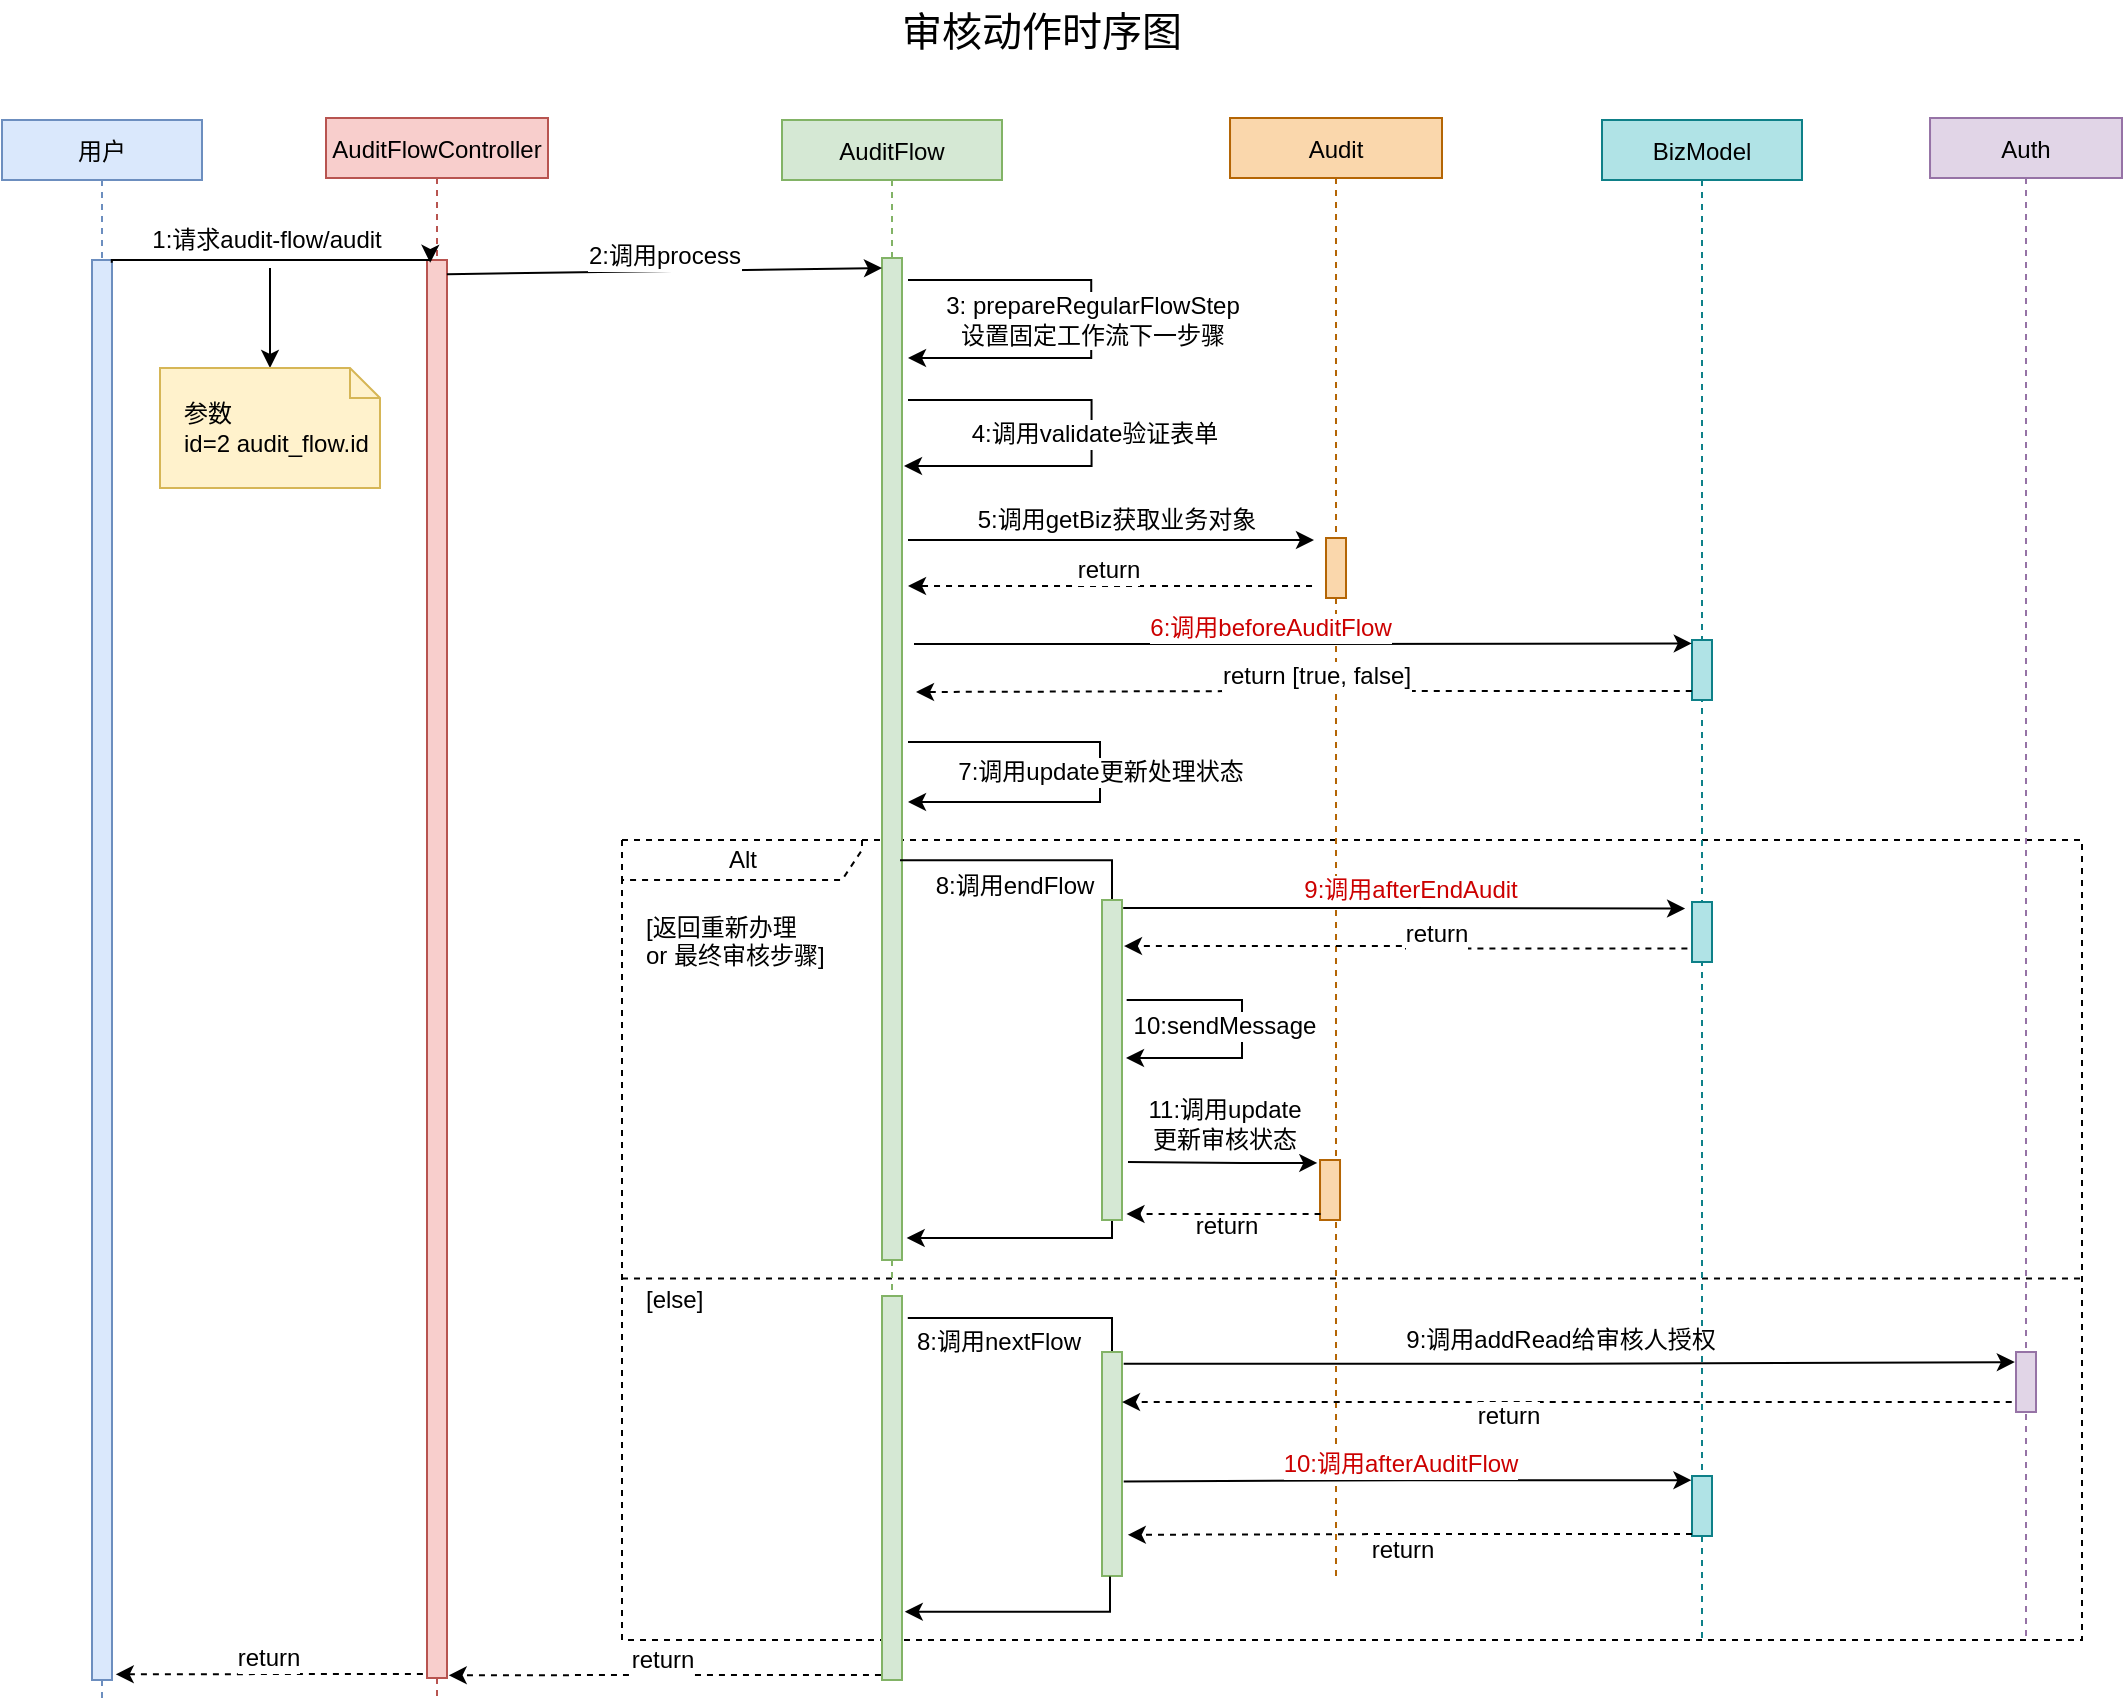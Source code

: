 <mxfile version="17.1.1" type="github">
  <diagram id="kgpKYQtTHZ0yAKxKKP6v" name="Page-1">
    <mxGraphModel dx="1371" dy="760" grid="1" gridSize="10" guides="1" tooltips="1" connect="1" arrows="1" fold="1" page="0" pageScale="1" pageWidth="850" pageHeight="1100" math="0" shadow="0">
      <root>
        <mxCell id="0" />
        <mxCell id="1" parent="0" />
        <mxCell id="dZdCZMXzPsB4hyAAzNsY-88" value="Alt" style="shape=umlFrame;tabWidth=110;tabHeight=30;tabPosition=left;html=1;boundedLbl=1;labelInHeader=1;width=120;height=20;shadow=0;dashed=1;labelBackgroundColor=none;labelBorderColor=none;fontSize=12;fontColor=default;fillColor=none;" vertex="1" parent="1">
          <mxGeometry x="340" y="450" width="730" height="400" as="geometry" />
        </mxCell>
        <mxCell id="dZdCZMXzPsB4hyAAzNsY-89" value="[返回重新办理&#xa;or 最终审核步骤]" style="text;shadow=0;dashed=1;labelBackgroundColor=none;labelBorderColor=none;fontSize=12;fontColor=default;fillColor=none;" vertex="1" parent="dZdCZMXzPsB4hyAAzNsY-88">
          <mxGeometry width="100" height="20" relative="1" as="geometry">
            <mxPoint x="10" y="30" as="offset" />
          </mxGeometry>
        </mxCell>
        <mxCell id="dZdCZMXzPsB4hyAAzNsY-90" value="" style="line;strokeWidth=1;dashed=1;labelPosition=center;verticalLabelPosition=bottom;align=left;verticalAlign=top;spacingLeft=20;spacingTop=15;shadow=0;labelBackgroundColor=none;labelBorderColor=none;fontSize=12;fontColor=default;fillColor=none;" vertex="1" parent="dZdCZMXzPsB4hyAAzNsY-88">
          <mxGeometry y="211.282" width="730" height="16" as="geometry" />
        </mxCell>
        <mxCell id="dZdCZMXzPsB4hyAAzNsY-94" value="[else]" style="text;shadow=0;dashed=1;labelBackgroundColor=none;labelBorderColor=none;fontSize=12;fontColor=default;fillColor=none;" vertex="1" parent="dZdCZMXzPsB4hyAAzNsY-88">
          <mxGeometry x="10" y="216" width="40" height="28.571" as="geometry" />
        </mxCell>
        <mxCell id="3nuBFxr9cyL0pnOWT2aG-1" value="用户" style="shape=umlLifeline;perimeter=lifelinePerimeter;container=1;collapsible=0;recursiveResize=0;rounded=0;shadow=0;strokeWidth=1;size=30;fillColor=#dae8fc;strokeColor=#6c8ebf;" parent="1" vertex="1">
          <mxGeometry x="30" y="90" width="100" height="790" as="geometry" />
        </mxCell>
        <mxCell id="3nuBFxr9cyL0pnOWT2aG-2" value="" style="points=[];perimeter=orthogonalPerimeter;rounded=0;shadow=0;strokeWidth=1;fillColor=#dae8fc;strokeColor=#6c8ebf;" parent="3nuBFxr9cyL0pnOWT2aG-1" vertex="1">
          <mxGeometry x="45" y="70" width="10" height="710" as="geometry" />
        </mxCell>
        <mxCell id="IcvptjWAVI7fcsek88gY-1" value="AuditFlowController" style="shape=umlLifeline;perimeter=lifelinePerimeter;container=1;collapsible=0;recursiveResize=0;rounded=0;shadow=0;strokeWidth=1;size=30;fillColor=#f8cecc;strokeColor=#b85450;" parent="1" vertex="1">
          <mxGeometry x="192" y="89" width="111" height="790" as="geometry" />
        </mxCell>
        <mxCell id="IcvptjWAVI7fcsek88gY-2" value="" style="points=[];perimeter=orthogonalPerimeter;rounded=0;shadow=0;strokeWidth=1;fillColor=#f8cecc;strokeColor=#b85450;" parent="IcvptjWAVI7fcsek88gY-1" vertex="1">
          <mxGeometry x="50.5" y="71" width="10" height="709" as="geometry" />
        </mxCell>
        <mxCell id="IcvptjWAVI7fcsek88gY-6" value="Audit" style="shape=umlLifeline;perimeter=lifelinePerimeter;container=1;collapsible=0;recursiveResize=0;rounded=0;shadow=0;strokeWidth=1;size=30;fillColor=#fad7ac;strokeColor=#b46504;" parent="1" vertex="1">
          <mxGeometry x="644.01" y="89" width="105.99" height="731" as="geometry" />
        </mxCell>
        <mxCell id="IcvptjWAVI7fcsek88gY-63" value="" style="points=[];perimeter=orthogonalPerimeter;rounded=0;shadow=0;strokeWidth=1;fillColor=#fad7ac;strokeColor=#b46504;" parent="IcvptjWAVI7fcsek88gY-6" vertex="1">
          <mxGeometry x="47.99" y="210" width="10" height="30" as="geometry" />
        </mxCell>
        <mxCell id="dZdCZMXzPsB4hyAAzNsY-63" value="" style="points=[];perimeter=orthogonalPerimeter;rounded=0;shadow=0;strokeWidth=1;fillColor=#fad7ac;strokeColor=#b46504;" vertex="1" parent="IcvptjWAVI7fcsek88gY-6">
          <mxGeometry x="45" y="521" width="10" height="30" as="geometry" />
        </mxCell>
        <mxCell id="IcvptjWAVI7fcsek88gY-9" value="Auth" style="shape=umlLifeline;perimeter=lifelinePerimeter;container=1;collapsible=0;recursiveResize=0;rounded=0;shadow=0;strokeWidth=1;size=30;fillColor=#e1d5e7;strokeColor=#9673a6;" parent="1" vertex="1">
          <mxGeometry x="994.01" y="89" width="95.99" height="761" as="geometry" />
        </mxCell>
        <mxCell id="IcvptjWAVI7fcsek88gY-10" value="" style="points=[];perimeter=orthogonalPerimeter;rounded=0;shadow=0;strokeWidth=1;fillColor=#e1d5e7;strokeColor=#9673a6;" parent="IcvptjWAVI7fcsek88gY-9" vertex="1">
          <mxGeometry x="42.99" y="617" width="10" height="30" as="geometry" />
        </mxCell>
        <mxCell id="IcvptjWAVI7fcsek88gY-14" style="edgeStyle=orthogonalEdgeStyle;rounded=0;orthogonalLoop=1;jettySize=auto;html=1;exitX=0.986;exitY=0.002;exitDx=0;exitDy=0;exitPerimeter=0;entryX=0.159;entryY=0.002;entryDx=0;entryDy=0;entryPerimeter=0;" parent="1" source="3nuBFxr9cyL0pnOWT2aG-2" target="IcvptjWAVI7fcsek88gY-2" edge="1">
          <mxGeometry relative="1" as="geometry">
            <Array as="points">
              <mxPoint x="160" y="160" />
              <mxPoint x="160" y="160" />
            </Array>
          </mxGeometry>
        </mxCell>
        <mxCell id="IcvptjWAVI7fcsek88gY-15" value="1:请求audit-flow/audit" style="edgeLabel;html=1;align=center;verticalAlign=middle;resizable=0;points=[];fontSize=12;" parent="IcvptjWAVI7fcsek88gY-14" vertex="1" connectable="0">
          <mxGeometry x="-0.079" y="1" relative="1" as="geometry">
            <mxPoint x="4" y="-9" as="offset" />
          </mxGeometry>
        </mxCell>
        <mxCell id="IcvptjWAVI7fcsek88gY-18" style="edgeStyle=orthogonalEdgeStyle;rounded=0;orthogonalLoop=1;jettySize=auto;html=1;fontSize=14;endArrow=none;endFill=0;startArrow=classic;startFill=1;" parent="1" edge="1">
          <mxGeometry relative="1" as="geometry">
            <mxPoint x="164" y="164" as="targetPoint" />
            <mxPoint x="164" y="214" as="sourcePoint" />
          </mxGeometry>
        </mxCell>
        <mxCell id="IcvptjWAVI7fcsek88gY-17" value="参数&lt;br&gt;id=2 audit_flow.id" style="shape=note;size=15;align=left;spacingLeft=10;html=1;whiteSpace=wrap;fillColor=#fff2cc;strokeColor=#d6b656;" parent="1" vertex="1">
          <mxGeometry x="109" y="214" width="110" height="60" as="geometry" />
        </mxCell>
        <mxCell id="IcvptjWAVI7fcsek88gY-24" value="BizModel" style="shape=umlLifeline;perimeter=lifelinePerimeter;container=1;collapsible=0;recursiveResize=0;rounded=0;shadow=0;strokeWidth=1;size=30;fillColor=#b0e3e6;strokeColor=#0e8088;" parent="1" vertex="1">
          <mxGeometry x="830" y="90" width="100" height="760" as="geometry" />
        </mxCell>
        <mxCell id="IcvptjWAVI7fcsek88gY-25" value="" style="points=[];perimeter=orthogonalPerimeter;rounded=0;shadow=0;strokeWidth=1;fillColor=#b0e3e6;strokeColor=#0e8088;" parent="IcvptjWAVI7fcsek88gY-24" vertex="1">
          <mxGeometry x="45" y="260" width="10" height="30" as="geometry" />
        </mxCell>
        <mxCell id="dZdCZMXzPsB4hyAAzNsY-56" value="" style="points=[];perimeter=orthogonalPerimeter;rounded=0;shadow=0;strokeWidth=1;fillColor=#b0e3e6;strokeColor=#0e8088;" vertex="1" parent="IcvptjWAVI7fcsek88gY-24">
          <mxGeometry x="45" y="391" width="10" height="30" as="geometry" />
        </mxCell>
        <mxCell id="dZdCZMXzPsB4hyAAzNsY-71" value="" style="points=[];perimeter=orthogonalPerimeter;rounded=0;shadow=0;strokeWidth=1;fillColor=#b0e3e6;strokeColor=#0e8088;" vertex="1" parent="IcvptjWAVI7fcsek88gY-24">
          <mxGeometry x="45" y="678" width="10" height="30" as="geometry" />
        </mxCell>
        <mxCell id="IcvptjWAVI7fcsek88gY-50" style="edgeStyle=elbowEdgeStyle;rounded=0;orthogonalLoop=1;jettySize=auto;html=1;entryX=-0.059;entryY=0.168;entryDx=0;entryDy=0;entryPerimeter=0;labelBackgroundColor=#B9E0A5;fontSize=12;fontColor=default;startArrow=none;startFill=0;endArrow=classic;endFill=1;exitX=1.085;exitY=0.053;exitDx=0;exitDy=0;exitPerimeter=0;" parent="1" source="dZdCZMXzPsB4hyAAzNsY-45" target="IcvptjWAVI7fcsek88gY-10" edge="1">
          <mxGeometry relative="1" as="geometry">
            <mxPoint x="810.94" y="698" as="sourcePoint" />
            <mxPoint x="923.95" y="697.69" as="targetPoint" />
          </mxGeometry>
        </mxCell>
        <mxCell id="IcvptjWAVI7fcsek88gY-51" value="9:调用addRead给审核人授权" style="edgeLabel;html=1;align=center;verticalAlign=middle;resizable=0;points=[];fontSize=12;fontColor=default;" parent="IcvptjWAVI7fcsek88gY-50" vertex="1" connectable="0">
          <mxGeometry x="-0.114" relative="1" as="geometry">
            <mxPoint x="20" y="-12" as="offset" />
          </mxGeometry>
        </mxCell>
        <mxCell id="dZdCZMXzPsB4hyAAzNsY-11" value="AuditFlow" style="shape=umlLifeline;perimeter=lifelinePerimeter;container=1;collapsible=0;recursiveResize=0;rounded=0;shadow=0;strokeWidth=1;size=30;fillColor=#d5e8d4;strokeColor=#82b366;" vertex="1" parent="1">
          <mxGeometry x="420" y="90" width="110" height="780" as="geometry" />
        </mxCell>
        <mxCell id="dZdCZMXzPsB4hyAAzNsY-12" value="" style="points=[];perimeter=orthogonalPerimeter;rounded=0;shadow=0;strokeWidth=1;fillColor=#d5e8d4;strokeColor=#82b366;" vertex="1" parent="dZdCZMXzPsB4hyAAzNsY-11">
          <mxGeometry x="50" y="69" width="10" height="501" as="geometry" />
        </mxCell>
        <mxCell id="dZdCZMXzPsB4hyAAzNsY-16" value="3: prepareRegularFlowStep&lt;br&gt;设置固定工作流下一步骤" style="edgeStyle=elbowEdgeStyle;rounded=0;orthogonalLoop=1;jettySize=auto;html=1;fontSize=12;fontColor=default;startArrow=classic;startFill=1;endArrow=none;endFill=0;elbow=horizontal;" edge="1" parent="dZdCZMXzPsB4hyAAzNsY-11">
          <mxGeometry relative="1" as="geometry">
            <mxPoint x="63" y="80" as="targetPoint" />
            <mxPoint x="63" y="119" as="sourcePoint" />
            <Array as="points">
              <mxPoint x="154.61" y="107.09" />
              <mxPoint x="124.33" y="87.09" />
              <mxPoint x="124.33" y="87.09" />
            </Array>
          </mxGeometry>
        </mxCell>
        <mxCell id="dZdCZMXzPsB4hyAAzNsY-17" value="7:调用update更新处理状态" style="endArrow=classic;html=1;rounded=0;fontSize=12;fontColor=default;" edge="1" parent="dZdCZMXzPsB4hyAAzNsY-11">
          <mxGeometry width="50" height="50" relative="1" as="geometry">
            <mxPoint x="63.0" y="311" as="sourcePoint" />
            <mxPoint x="63.0" y="341" as="targetPoint" />
            <Array as="points">
              <mxPoint x="159.0" y="311" />
              <mxPoint x="159.0" y="341" />
            </Array>
          </mxGeometry>
        </mxCell>
        <mxCell id="dZdCZMXzPsB4hyAAzNsY-28" value="4:调用validate验证表单" style="edgeStyle=elbowEdgeStyle;rounded=0;orthogonalLoop=1;jettySize=auto;html=1;fontSize=12;fontColor=default;startArrow=classic;startFill=1;endArrow=none;endFill=0;elbow=horizontal;" edge="1" parent="dZdCZMXzPsB4hyAAzNsY-11">
          <mxGeometry x="0.007" y="-1" relative="1" as="geometry">
            <mxPoint x="63" y="140" as="targetPoint" />
            <mxPoint x="61" y="173" as="sourcePoint" />
            <Array as="points">
              <mxPoint x="154.78" y="167.09" />
              <mxPoint x="124.5" y="147.09" />
              <mxPoint x="124.5" y="147.09" />
            </Array>
            <mxPoint as="offset" />
          </mxGeometry>
        </mxCell>
        <mxCell id="dZdCZMXzPsB4hyAAzNsY-69" value="" style="points=[];perimeter=orthogonalPerimeter;rounded=0;shadow=0;strokeWidth=1;fillColor=#d5e8d4;strokeColor=#82b366;" vertex="1" parent="dZdCZMXzPsB4hyAAzNsY-11">
          <mxGeometry x="50" y="588" width="10" height="192" as="geometry" />
        </mxCell>
        <mxCell id="dZdCZMXzPsB4hyAAzNsY-21" style="edgeStyle=elbowEdgeStyle;rounded=0;orthogonalLoop=1;jettySize=auto;html=1;dashed=1;labelBackgroundColor=none;fontSize=12;fontColor=#CC0000;startArrow=none;startFill=0;endArrow=classic;endFill=1;strokeColor=none;strokeWidth=2;" edge="1" parent="1" source="IcvptjWAVI7fcsek88gY-2">
          <mxGeometry relative="1" as="geometry">
            <mxPoint x="315.207" y="410.0" as="targetPoint" />
          </mxGeometry>
        </mxCell>
        <mxCell id="dZdCZMXzPsB4hyAAzNsY-23" value="调用process" style="endArrow=classic;html=1;rounded=0;labelBackgroundColor=none;fontSize=12;fontColor=none;strokeColor=#000000;strokeWidth=1;exitX=0.995;exitY=0.01;exitDx=0;exitDy=0;exitPerimeter=0;noLabel=1;" edge="1" parent="1" source="IcvptjWAVI7fcsek88gY-2">
          <mxGeometry width="50" height="50" relative="1" as="geometry">
            <mxPoint x="443" y="285" as="sourcePoint" />
            <mxPoint x="470" y="164" as="targetPoint" />
          </mxGeometry>
        </mxCell>
        <mxCell id="dZdCZMXzPsB4hyAAzNsY-25" value="2:调用process" style="edgeLabel;html=1;align=center;verticalAlign=middle;resizable=0;points=[];fontSize=12;fontColor=default;" vertex="1" connectable="0" parent="dZdCZMXzPsB4hyAAzNsY-23">
          <mxGeometry x="-0.008" y="-1" relative="1" as="geometry">
            <mxPoint y="-9" as="offset" />
          </mxGeometry>
        </mxCell>
        <mxCell id="dZdCZMXzPsB4hyAAzNsY-35" value="" style="endArrow=classic;html=1;rounded=0;labelBackgroundColor=none;fontSize=12;fontColor=default;strokeColor=#000000;strokeWidth=1;" edge="1" parent="1">
          <mxGeometry width="50" height="50" relative="1" as="geometry">
            <mxPoint x="483" y="300" as="sourcePoint" />
            <mxPoint x="686" y="300" as="targetPoint" />
          </mxGeometry>
        </mxCell>
        <mxCell id="dZdCZMXzPsB4hyAAzNsY-36" value="5:调用getBiz获取业务对象" style="edgeLabel;html=1;align=center;verticalAlign=middle;resizable=0;points=[];fontSize=12;fontColor=default;" vertex="1" connectable="0" parent="dZdCZMXzPsB4hyAAzNsY-35">
          <mxGeometry x="-0.048" relative="1" as="geometry">
            <mxPoint x="7" y="-10" as="offset" />
          </mxGeometry>
        </mxCell>
        <mxCell id="dZdCZMXzPsB4hyAAzNsY-37" style="edgeStyle=elbowEdgeStyle;rounded=0;orthogonalLoop=1;jettySize=auto;html=1;labelBackgroundColor=none;fontSize=12;fontColor=default;startArrow=none;startFill=0;endArrow=classic;endFill=1;strokeColor=#000000;strokeWidth=1;dashed=1;" edge="1" parent="1">
          <mxGeometry relative="1" as="geometry">
            <mxPoint x="685.01" y="323" as="sourcePoint" />
            <mxPoint x="483" y="323" as="targetPoint" />
          </mxGeometry>
        </mxCell>
        <mxCell id="dZdCZMXzPsB4hyAAzNsY-38" value="return" style="edgeLabel;html=1;align=center;verticalAlign=middle;resizable=0;points=[];fontSize=12;fontColor=default;" vertex="1" connectable="0" parent="dZdCZMXzPsB4hyAAzNsY-37">
          <mxGeometry x="-0.078" y="1" relative="1" as="geometry">
            <mxPoint x="-9" y="-9" as="offset" />
          </mxGeometry>
        </mxCell>
        <mxCell id="dZdCZMXzPsB4hyAAzNsY-39" style="edgeStyle=elbowEdgeStyle;rounded=0;orthogonalLoop=1;jettySize=auto;html=1;labelBackgroundColor=none;fontSize=12;fontColor=default;startArrow=none;startFill=0;endArrow=classic;endFill=1;strokeColor=#000000;strokeWidth=1;entryX=-0.011;entryY=0.058;entryDx=0;entryDy=0;entryPerimeter=0;" edge="1" parent="1" target="IcvptjWAVI7fcsek88gY-25">
          <mxGeometry relative="1" as="geometry">
            <mxPoint x="486" y="352" as="sourcePoint" />
            <mxPoint x="870" y="350" as="targetPoint" />
          </mxGeometry>
        </mxCell>
        <mxCell id="dZdCZMXzPsB4hyAAzNsY-40" value="6:调用beforeAuditFlow" style="edgeLabel;html=1;align=center;verticalAlign=middle;resizable=0;points=[];fontSize=12;fontColor=#CC0000;" vertex="1" connectable="0" parent="dZdCZMXzPsB4hyAAzNsY-39">
          <mxGeometry x="-0.085" y="-1" relative="1" as="geometry">
            <mxPoint y="-9" as="offset" />
          </mxGeometry>
        </mxCell>
        <mxCell id="dZdCZMXzPsB4hyAAzNsY-41" style="edgeStyle=elbowEdgeStyle;rounded=0;orthogonalLoop=1;jettySize=auto;html=1;labelBackgroundColor=none;fontSize=12;fontColor=default;startArrow=none;startFill=0;endArrow=classic;endFill=1;strokeColor=#000000;strokeWidth=1;dashed=1;exitX=-0.011;exitY=0.848;exitDx=0;exitDy=0;exitPerimeter=0;" edge="1" parent="1" source="IcvptjWAVI7fcsek88gY-25">
          <mxGeometry relative="1" as="geometry">
            <mxPoint x="870" y="370" as="sourcePoint" />
            <mxPoint x="487" y="376" as="targetPoint" />
          </mxGeometry>
        </mxCell>
        <mxCell id="dZdCZMXzPsB4hyAAzNsY-42" value="return [true, false]" style="edgeLabel;html=1;align=center;verticalAlign=middle;resizable=0;points=[];fontSize=12;fontColor=default;" vertex="1" connectable="0" parent="dZdCZMXzPsB4hyAAzNsY-41">
          <mxGeometry x="-0.078" y="1" relative="1" as="geometry">
            <mxPoint x="-9" y="-9" as="offset" />
          </mxGeometry>
        </mxCell>
        <mxCell id="dZdCZMXzPsB4hyAAzNsY-49" style="edgeStyle=elbowEdgeStyle;rounded=0;orthogonalLoop=1;jettySize=auto;html=1;entryX=1.289;entryY=0.057;entryDx=0;entryDy=0;entryPerimeter=0;labelBackgroundColor=none;fontSize=12;fontColor=default;startArrow=none;startFill=0;endArrow=none;endFill=0;strokeColor=#000000;strokeWidth=1;" edge="1" parent="1" source="dZdCZMXzPsB4hyAAzNsY-45" target="dZdCZMXzPsB4hyAAzNsY-69">
          <mxGeometry relative="1" as="geometry">
            <mxPoint x="485" y="686.225" as="targetPoint" />
            <Array as="points">
              <mxPoint x="585" y="708" />
            </Array>
          </mxGeometry>
        </mxCell>
        <mxCell id="dZdCZMXzPsB4hyAAzNsY-51" value="8:调用nextFlow" style="edgeLabel;html=1;align=center;verticalAlign=middle;resizable=0;points=[];fontSize=12;fontColor=default;" vertex="1" connectable="0" parent="dZdCZMXzPsB4hyAAzNsY-49">
          <mxGeometry x="0.544" y="1" relative="1" as="geometry">
            <mxPoint x="18" y="11" as="offset" />
          </mxGeometry>
        </mxCell>
        <mxCell id="dZdCZMXzPsB4hyAAzNsY-45" value="" style="points=[];perimeter=orthogonalPerimeter;rounded=0;shadow=0;strokeWidth=1;fillColor=#d5e8d4;strokeColor=#82b366;" vertex="1" parent="1">
          <mxGeometry x="580" y="706" width="10" height="112" as="geometry" />
        </mxCell>
        <mxCell id="dZdCZMXzPsB4hyAAzNsY-48" style="edgeStyle=elbowEdgeStyle;rounded=0;orthogonalLoop=1;jettySize=auto;html=1;entryX=0.57;entryY=-0.005;entryDx=0;entryDy=0;entryPerimeter=0;labelBackgroundColor=none;fontSize=12;fontColor=default;startArrow=none;startFill=0;endArrow=classic;endFill=1;strokeColor=#000000;strokeWidth=1;" edge="1" parent="1" source="dZdCZMXzPsB4hyAAzNsY-45" target="dZdCZMXzPsB4hyAAzNsY-45">
          <mxGeometry relative="1" as="geometry" />
        </mxCell>
        <mxCell id="dZdCZMXzPsB4hyAAzNsY-54" style="edgeStyle=elbowEdgeStyle;rounded=0;orthogonalLoop=1;jettySize=auto;html=1;labelBackgroundColor=none;fontSize=12;fontColor=default;startArrow=none;startFill=0;endArrow=none;endFill=0;strokeColor=#000000;strokeWidth=1;entryX=0.9;entryY=0.601;entryDx=0;entryDy=0;entryPerimeter=0;" edge="1" parent="1" source="dZdCZMXzPsB4hyAAzNsY-52" target="dZdCZMXzPsB4hyAAzNsY-12">
          <mxGeometry relative="1" as="geometry">
            <mxPoint x="490" y="480" as="targetPoint" />
            <Array as="points">
              <mxPoint x="585" y="450" />
            </Array>
          </mxGeometry>
        </mxCell>
        <mxCell id="dZdCZMXzPsB4hyAAzNsY-55" value="8:调用endFlow" style="edgeLabel;html=1;align=center;verticalAlign=middle;resizable=0;points=[];fontSize=12;fontColor=default;" vertex="1" connectable="0" parent="dZdCZMXzPsB4hyAAzNsY-54">
          <mxGeometry x="0.076" relative="1" as="geometry">
            <mxPoint x="-2" y="13" as="offset" />
          </mxGeometry>
        </mxCell>
        <mxCell id="dZdCZMXzPsB4hyAAzNsY-57" style="edgeStyle=elbowEdgeStyle;rounded=0;orthogonalLoop=1;jettySize=auto;html=1;entryX=-0.344;entryY=0.11;entryDx=0;entryDy=0;entryPerimeter=0;labelBackgroundColor=none;fontSize=12;fontColor=default;startArrow=none;startFill=0;endArrow=classic;endFill=1;strokeColor=#000000;strokeWidth=1;exitX=1.06;exitY=0.025;exitDx=0;exitDy=0;exitPerimeter=0;elbow=horizontal;" edge="1" parent="1" source="dZdCZMXzPsB4hyAAzNsY-52" target="dZdCZMXzPsB4hyAAzNsY-56">
          <mxGeometry relative="1" as="geometry" />
        </mxCell>
        <mxCell id="dZdCZMXzPsB4hyAAzNsY-58" value="9:调用afterEndAudit" style="edgeLabel;html=1;align=center;verticalAlign=middle;resizable=0;points=[];fontSize=12;fontColor=#CC0000;" vertex="1" connectable="0" parent="dZdCZMXzPsB4hyAAzNsY-57">
          <mxGeometry x="0.075" relative="1" as="geometry">
            <mxPoint x="-8" y="-10" as="offset" />
          </mxGeometry>
        </mxCell>
        <mxCell id="dZdCZMXzPsB4hyAAzNsY-61" style="edgeStyle=elbowEdgeStyle;rounded=0;orthogonalLoop=1;jettySize=auto;html=1;labelBackgroundColor=none;fontSize=12;fontColor=default;startArrow=none;startFill=0;endArrow=classic;endFill=1;strokeColor=#000000;strokeWidth=1;exitX=1.233;exitY=0.542;exitDx=0;exitDy=0;exitPerimeter=0;" edge="1" parent="1">
          <mxGeometry relative="1" as="geometry">
            <mxPoint x="592" y="559" as="targetPoint" />
            <mxPoint x="592.33" y="530.04" as="sourcePoint" />
            <Array as="points">
              <mxPoint x="650" y="525" />
            </Array>
          </mxGeometry>
        </mxCell>
        <mxCell id="dZdCZMXzPsB4hyAAzNsY-62" value="10:sendMessage" style="edgeLabel;html=1;align=center;verticalAlign=middle;resizable=0;points=[];fontSize=12;fontColor=default;" vertex="1" connectable="0" parent="dZdCZMXzPsB4hyAAzNsY-61">
          <mxGeometry x="-0.519" relative="1" as="geometry">
            <mxPoint x="13" y="13" as="offset" />
          </mxGeometry>
        </mxCell>
        <mxCell id="dZdCZMXzPsB4hyAAzNsY-68" style="edgeStyle=elbowEdgeStyle;rounded=0;orthogonalLoop=1;jettySize=auto;html=1;labelBackgroundColor=none;fontSize=12;fontColor=default;startArrow=none;startFill=0;endArrow=classic;endFill=1;strokeColor=#000000;strokeWidth=1;entryX=1.233;entryY=0.978;entryDx=0;entryDy=0;entryPerimeter=0;" edge="1" parent="1" source="dZdCZMXzPsB4hyAAzNsY-52" target="dZdCZMXzPsB4hyAAzNsY-12">
          <mxGeometry relative="1" as="geometry">
            <mxPoint x="485" y="650" as="targetPoint" />
            <Array as="points">
              <mxPoint x="585" y="640" />
            </Array>
          </mxGeometry>
        </mxCell>
        <mxCell id="dZdCZMXzPsB4hyAAzNsY-52" value="" style="points=[];perimeter=orthogonalPerimeter;rounded=0;shadow=0;strokeWidth=1;fillColor=#d5e8d4;strokeColor=#82b366;" vertex="1" parent="1">
          <mxGeometry x="580" y="480" width="10" height="160" as="geometry" />
        </mxCell>
        <mxCell id="dZdCZMXzPsB4hyAAzNsY-59" style="edgeStyle=elbowEdgeStyle;rounded=0;orthogonalLoop=1;jettySize=auto;html=1;entryX=1.1;entryY=0.144;entryDx=0;entryDy=0;entryPerimeter=0;labelBackgroundColor=none;fontSize=12;fontColor=default;startArrow=none;startFill=0;endArrow=classic;endFill=1;strokeColor=#000000;strokeWidth=1;exitX=-0.23;exitY=0.776;exitDx=0;exitDy=0;exitPerimeter=0;dashed=1;" edge="1" parent="1" source="dZdCZMXzPsB4hyAAzNsY-56" target="dZdCZMXzPsB4hyAAzNsY-52">
          <mxGeometry relative="1" as="geometry" />
        </mxCell>
        <mxCell id="dZdCZMXzPsB4hyAAzNsY-60" value="return" style="edgeLabel;html=1;align=center;verticalAlign=middle;resizable=0;points=[];fontSize=12;fontColor=default;" vertex="1" connectable="0" parent="dZdCZMXzPsB4hyAAzNsY-59">
          <mxGeometry x="-0.117" relative="1" as="geometry">
            <mxPoint x="-1" y="-8" as="offset" />
          </mxGeometry>
        </mxCell>
        <mxCell id="dZdCZMXzPsB4hyAAzNsY-64" style="edgeStyle=elbowEdgeStyle;rounded=0;orthogonalLoop=1;jettySize=auto;html=1;labelBackgroundColor=none;fontSize=12;fontColor=default;startArrow=classic;startFill=1;endArrow=none;endFill=0;strokeColor=#000000;strokeWidth=1;exitX=-0.136;exitY=0.049;exitDx=0;exitDy=0;exitPerimeter=0;" edge="1" parent="1" source="dZdCZMXzPsB4hyAAzNsY-63">
          <mxGeometry relative="1" as="geometry">
            <mxPoint x="688.17" y="605.83" as="sourcePoint" />
            <mxPoint x="593" y="611" as="targetPoint" />
            <Array as="points">
              <mxPoint x="650" y="577" />
            </Array>
          </mxGeometry>
        </mxCell>
        <mxCell id="dZdCZMXzPsB4hyAAzNsY-65" value="11:调用update&lt;br&gt;更新审核状态" style="edgeLabel;html=1;align=center;verticalAlign=middle;resizable=0;points=[];fontSize=12;fontColor=default;" vertex="1" connectable="0" parent="dZdCZMXzPsB4hyAAzNsY-64">
          <mxGeometry x="0.07" y="-1" relative="1" as="geometry">
            <mxPoint x="4" y="-18" as="offset" />
          </mxGeometry>
        </mxCell>
        <mxCell id="dZdCZMXzPsB4hyAAzNsY-66" style="edgeStyle=elbowEdgeStyle;rounded=0;orthogonalLoop=1;jettySize=auto;html=1;entryX=1.224;entryY=0.981;entryDx=0;entryDy=0;entryPerimeter=0;labelBackgroundColor=none;fontSize=12;fontColor=default;startArrow=none;startFill=0;endArrow=classic;endFill=1;strokeColor=#000000;strokeWidth=1;dashed=1;exitX=0.028;exitY=0.898;exitDx=0;exitDy=0;exitPerimeter=0;" edge="1" parent="1" source="dZdCZMXzPsB4hyAAzNsY-63" target="dZdCZMXzPsB4hyAAzNsY-52">
          <mxGeometry relative="1" as="geometry" />
        </mxCell>
        <mxCell id="dZdCZMXzPsB4hyAAzNsY-67" value="return" style="edgeLabel;html=1;align=center;verticalAlign=middle;resizable=0;points=[];fontSize=12;fontColor=default;labelBackgroundColor=none;" vertex="1" connectable="0" parent="dZdCZMXzPsB4hyAAzNsY-66">
          <mxGeometry x="-0.217" y="-1" relative="1" as="geometry">
            <mxPoint x="-10" y="7" as="offset" />
          </mxGeometry>
        </mxCell>
        <mxCell id="dZdCZMXzPsB4hyAAzNsY-72" style="edgeStyle=elbowEdgeStyle;rounded=0;orthogonalLoop=1;jettySize=auto;html=1;entryX=1;entryY=0.139;entryDx=0;entryDy=0;entryPerimeter=0;labelBackgroundColor=none;fontSize=12;fontColor=default;startArrow=none;startFill=0;endArrow=classic;endFill=1;strokeColor=#000000;strokeWidth=1;dashed=1;" edge="1" parent="1">
          <mxGeometry relative="1" as="geometry">
            <mxPoint x="1034.86" y="731" as="sourcePoint" />
            <mxPoint x="590" y="731.008" as="targetPoint" />
          </mxGeometry>
        </mxCell>
        <mxCell id="dZdCZMXzPsB4hyAAzNsY-73" value="return" style="edgeLabel;html=1;align=center;verticalAlign=middle;resizable=0;points=[];fontSize=12;fontColor=default;" vertex="1" connectable="0" parent="dZdCZMXzPsB4hyAAzNsY-72">
          <mxGeometry x="0.132" y="-3" relative="1" as="geometry">
            <mxPoint y="10" as="offset" />
          </mxGeometry>
        </mxCell>
        <mxCell id="dZdCZMXzPsB4hyAAzNsY-74" style="edgeStyle=elbowEdgeStyle;rounded=0;orthogonalLoop=1;jettySize=auto;html=1;dashed=1;labelBackgroundColor=none;fontSize=12;fontColor=default;startArrow=none;startFill=0;endArrow=classic;endFill=1;strokeColor=#000000;strokeWidth=1;entryX=1.29;entryY=0.691;entryDx=0;entryDy=0;entryPerimeter=0;" edge="1" parent="1">
          <mxGeometry relative="1" as="geometry">
            <mxPoint x="592.9" y="797.392" as="targetPoint" />
            <mxPoint x="875" y="797" as="sourcePoint" />
          </mxGeometry>
        </mxCell>
        <mxCell id="dZdCZMXzPsB4hyAAzNsY-75" value="return" style="edgeLabel;html=1;align=center;verticalAlign=middle;resizable=0;points=[];fontSize=12;fontColor=default;" vertex="1" connectable="0" parent="dZdCZMXzPsB4hyAAzNsY-74">
          <mxGeometry x="-0.085" y="1" relative="1" as="geometry">
            <mxPoint x="-16" y="7" as="offset" />
          </mxGeometry>
        </mxCell>
        <mxCell id="dZdCZMXzPsB4hyAAzNsY-76" style="edgeStyle=elbowEdgeStyle;rounded=0;orthogonalLoop=1;jettySize=auto;html=1;labelBackgroundColor=none;fontSize=12;fontColor=default;startArrow=classic;startFill=1;endArrow=none;endFill=0;strokeColor=#000000;strokeWidth=1;exitX=-0.028;exitY=0.07;exitDx=0;exitDy=0;exitPerimeter=0;entryX=1.086;entryY=0.56;entryDx=0;entryDy=0;entryPerimeter=0;" edge="1" parent="1" source="dZdCZMXzPsB4hyAAzNsY-71">
          <mxGeometry relative="1" as="geometry">
            <mxPoint x="875.97" y="770.51" as="sourcePoint" />
            <mxPoint x="590.86" y="770.72" as="targetPoint" />
          </mxGeometry>
        </mxCell>
        <mxCell id="dZdCZMXzPsB4hyAAzNsY-77" value="10:调用afterAuditFlow" style="edgeLabel;html=1;align=center;verticalAlign=middle;resizable=0;points=[];fontSize=12;fontColor=#CC0000;" vertex="1" connectable="0" parent="dZdCZMXzPsB4hyAAzNsY-76">
          <mxGeometry x="0.035" y="-1" relative="1" as="geometry">
            <mxPoint y="-8" as="offset" />
          </mxGeometry>
        </mxCell>
        <mxCell id="dZdCZMXzPsB4hyAAzNsY-80" style="edgeStyle=elbowEdgeStyle;rounded=0;orthogonalLoop=1;jettySize=auto;html=1;entryX=0.4;entryY=1.002;entryDx=0;entryDy=0;entryPerimeter=0;labelBackgroundColor=none;fontSize=12;fontColor=default;startArrow=classic;startFill=1;endArrow=none;endFill=0;strokeColor=#000000;strokeWidth=1;exitX=1.139;exitY=0.822;exitDx=0;exitDy=0;exitPerimeter=0;elbow=horizontal;" edge="1" parent="1" source="dZdCZMXzPsB4hyAAzNsY-69" target="dZdCZMXzPsB4hyAAzNsY-45">
          <mxGeometry relative="1" as="geometry">
            <Array as="points">
              <mxPoint x="584" y="828" />
            </Array>
          </mxGeometry>
        </mxCell>
        <mxCell id="dZdCZMXzPsB4hyAAzNsY-83" style="edgeStyle=elbowEdgeStyle;rounded=0;orthogonalLoop=1;jettySize=auto;html=1;labelBackgroundColor=none;fontSize=12;fontColor=default;startArrow=none;startFill=0;endArrow=classic;endFill=1;strokeColor=#000000;strokeWidth=1;entryX=1.085;entryY=0.985;entryDx=0;entryDy=0;entryPerimeter=0;exitX=-0.052;exitY=0.944;exitDx=0;exitDy=0;exitPerimeter=0;dashed=1;" edge="1" parent="1">
          <mxGeometry relative="1" as="geometry">
            <mxPoint x="469.48" y="867.48" as="sourcePoint" />
            <mxPoint x="253.35" y="867.665" as="targetPoint" />
          </mxGeometry>
        </mxCell>
        <mxCell id="dZdCZMXzPsB4hyAAzNsY-84" value="return" style="edgeLabel;html=1;align=center;verticalAlign=middle;resizable=0;points=[];fontSize=12;fontColor=default;" vertex="1" connectable="0" parent="dZdCZMXzPsB4hyAAzNsY-83">
          <mxGeometry x="-0.248" y="2" relative="1" as="geometry">
            <mxPoint x="-28" y="-10" as="offset" />
          </mxGeometry>
        </mxCell>
        <mxCell id="dZdCZMXzPsB4hyAAzNsY-85" style="edgeStyle=elbowEdgeStyle;rounded=0;orthogonalLoop=1;jettySize=auto;html=1;labelBackgroundColor=none;fontSize=12;fontColor=default;startArrow=none;startFill=0;endArrow=classic;endFill=1;strokeColor=#000000;strokeWidth=1;entryX=1.085;entryY=0.985;entryDx=0;entryDy=0;entryPerimeter=0;exitX=-0.205;exitY=0.987;exitDx=0;exitDy=0;exitPerimeter=0;dashed=1;" edge="1" parent="1">
          <mxGeometry relative="1" as="geometry">
            <mxPoint x="240.45" y="867.043" as="sourcePoint" />
            <mxPoint x="86.87" y="867.185" as="targetPoint" />
          </mxGeometry>
        </mxCell>
        <mxCell id="dZdCZMXzPsB4hyAAzNsY-86" value="return" style="edgeLabel;html=1;align=center;verticalAlign=middle;resizable=0;points=[];fontSize=12;fontColor=default;" vertex="1" connectable="0" parent="dZdCZMXzPsB4hyAAzNsY-85">
          <mxGeometry x="-0.248" y="2" relative="1" as="geometry">
            <mxPoint x="-20" y="-10" as="offset" />
          </mxGeometry>
        </mxCell>
        <mxCell id="dZdCZMXzPsB4hyAAzNsY-97" value="审核动作时序图" style="text;html=1;strokeColor=none;fillColor=none;align=center;verticalAlign=middle;whiteSpace=wrap;rounded=0;shadow=0;dashed=1;labelBackgroundColor=none;labelBorderColor=none;fontSize=20;fontColor=#000000;" vertex="1" parent="1">
          <mxGeometry x="470" y="30" width="160" height="30" as="geometry" />
        </mxCell>
      </root>
    </mxGraphModel>
  </diagram>
</mxfile>
